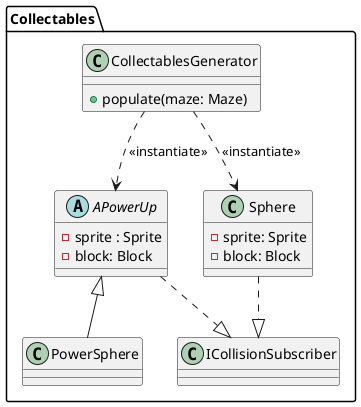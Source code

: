 @startuml
package Collectables {
  abstract class APowerUp {
   - sprite : Sprite
   - block: Block
  }
  APowerUp ..|> ICollisionSubscriber
  ' TODO: a PowerSphere has a time duration
  APowerUp <|-- PowerSphere

  class Sphere {
   - sprite: Sprite
   - block: Block
  }
  Sphere ..|> ICollisionSubscriber

  class CollectablesGenerator {
    + populate(maze: Maze)
  }
  CollectablesGenerator ..> APowerUp: <<instantiate>>
  CollectablesGenerator ..> Sphere: <<instantiate>>
}
@enduml

